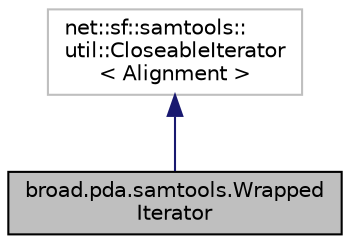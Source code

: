 digraph "broad.pda.samtools.WrappedIterator"
{
  edge [fontname="Helvetica",fontsize="10",labelfontname="Helvetica",labelfontsize="10"];
  node [fontname="Helvetica",fontsize="10",shape=record];
  Node1 [label="broad.pda.samtools.Wrapped\lIterator",height=0.2,width=0.4,color="black", fillcolor="grey75", style="filled" fontcolor="black"];
  Node2 -> Node1 [dir="back",color="midnightblue",fontsize="10",style="solid",fontname="Helvetica"];
  Node2 [label="net::sf::samtools::\lutil::CloseableIterator\l\< Alignment \>",height=0.2,width=0.4,color="grey75", fillcolor="white", style="filled"];
}
